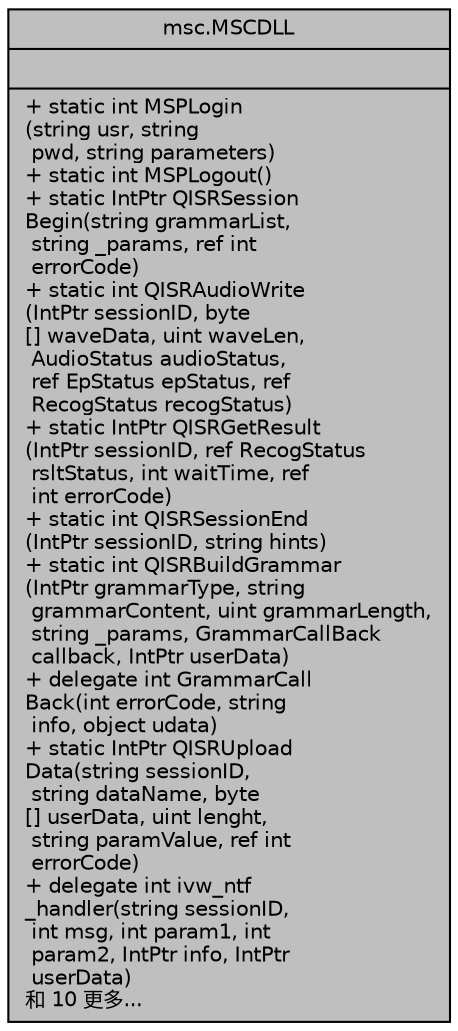 digraph "msc.MSCDLL"
{
 // INTERACTIVE_SVG=YES
 // LATEX_PDF_SIZE
  edge [fontname="Helvetica",fontsize="10",labelfontname="Helvetica",labelfontsize="10"];
  node [fontname="Helvetica",fontsize="10",shape=record];
  Node1 [label="{msc.MSCDLL\n||+ static int MSPLogin\l(string usr, string\l pwd, string parameters)\l+ static int MSPLogout()\l+ static IntPtr QISRSession\lBegin(string grammarList,\l string _params, ref int\l errorCode)\l+ static int QISRAudioWrite\l(IntPtr sessionID, byte\l[] waveData, uint waveLen,\l AudioStatus audioStatus,\l ref EpStatus epStatus, ref\l RecogStatus recogStatus)\l+ static IntPtr QISRGetResult\l(IntPtr sessionID, ref RecogStatus\l rsltStatus, int waitTime, ref\l int errorCode)\l+ static int QISRSessionEnd\l(IntPtr sessionID, string hints)\l+ static int QISRBuildGrammar\l(IntPtr grammarType, string\l grammarContent, uint grammarLength,\l string _params, GrammarCallBack\l callback, IntPtr userData)\l+ delegate int GrammarCall\lBack(int errorCode, string\l info, object udata)\l+ static IntPtr QISRUpload\lData(string sessionID,\l string dataName, byte\l[] userData, uint lenght,\l string paramValue, ref int\l errorCode)\l+ delegate int ivw_ntf\l_handler(string sessionID,\l int msg, int param1, int\l param2, IntPtr info, IntPtr\l userData)\l和 10 更多...\l}",height=0.2,width=0.4,color="black", fillcolor="grey75", style="filled", fontcolor="black",tooltip=" "];
}
